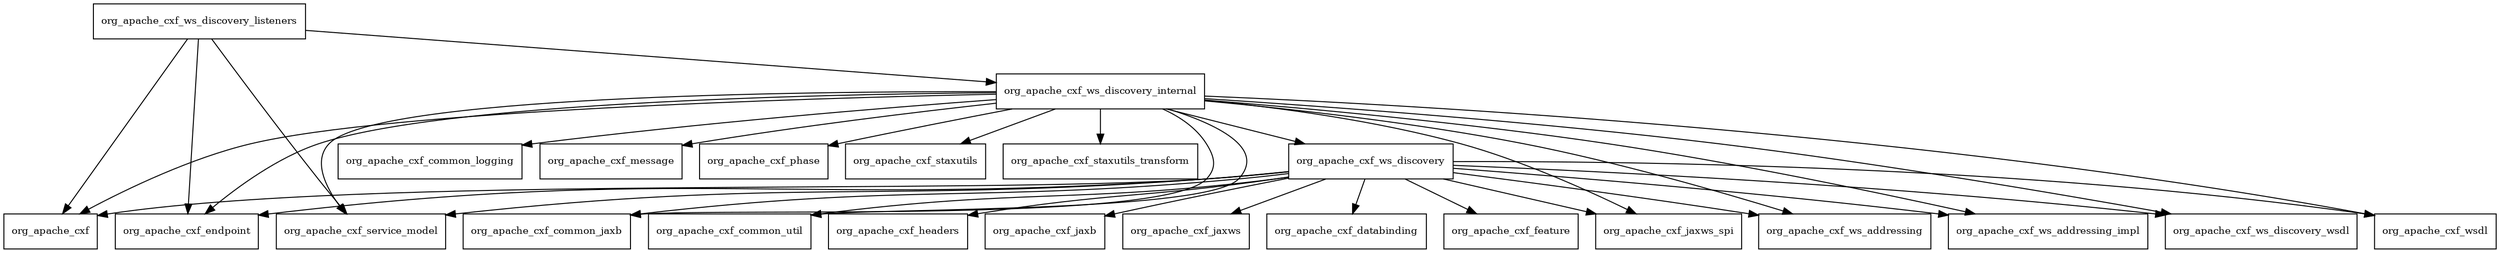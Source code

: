digraph cxf_services_ws_discovery_api_2_7_11_redhat_3_package_dependencies {
  node [shape = box, fontsize=10.0];
  org_apache_cxf_ws_discovery -> org_apache_cxf;
  org_apache_cxf_ws_discovery -> org_apache_cxf_common_jaxb;
  org_apache_cxf_ws_discovery -> org_apache_cxf_common_util;
  org_apache_cxf_ws_discovery -> org_apache_cxf_databinding;
  org_apache_cxf_ws_discovery -> org_apache_cxf_endpoint;
  org_apache_cxf_ws_discovery -> org_apache_cxf_feature;
  org_apache_cxf_ws_discovery -> org_apache_cxf_headers;
  org_apache_cxf_ws_discovery -> org_apache_cxf_jaxb;
  org_apache_cxf_ws_discovery -> org_apache_cxf_jaxws;
  org_apache_cxf_ws_discovery -> org_apache_cxf_jaxws_spi;
  org_apache_cxf_ws_discovery -> org_apache_cxf_service_model;
  org_apache_cxf_ws_discovery -> org_apache_cxf_ws_addressing;
  org_apache_cxf_ws_discovery -> org_apache_cxf_ws_addressing_impl;
  org_apache_cxf_ws_discovery -> org_apache_cxf_ws_discovery_wsdl;
  org_apache_cxf_ws_discovery -> org_apache_cxf_wsdl;
  org_apache_cxf_ws_discovery_internal -> org_apache_cxf;
  org_apache_cxf_ws_discovery_internal -> org_apache_cxf_common_jaxb;
  org_apache_cxf_ws_discovery_internal -> org_apache_cxf_common_logging;
  org_apache_cxf_ws_discovery_internal -> org_apache_cxf_common_util;
  org_apache_cxf_ws_discovery_internal -> org_apache_cxf_endpoint;
  org_apache_cxf_ws_discovery_internal -> org_apache_cxf_jaxws_spi;
  org_apache_cxf_ws_discovery_internal -> org_apache_cxf_message;
  org_apache_cxf_ws_discovery_internal -> org_apache_cxf_phase;
  org_apache_cxf_ws_discovery_internal -> org_apache_cxf_service_model;
  org_apache_cxf_ws_discovery_internal -> org_apache_cxf_staxutils;
  org_apache_cxf_ws_discovery_internal -> org_apache_cxf_staxutils_transform;
  org_apache_cxf_ws_discovery_internal -> org_apache_cxf_ws_addressing;
  org_apache_cxf_ws_discovery_internal -> org_apache_cxf_ws_addressing_impl;
  org_apache_cxf_ws_discovery_internal -> org_apache_cxf_ws_discovery;
  org_apache_cxf_ws_discovery_internal -> org_apache_cxf_ws_discovery_wsdl;
  org_apache_cxf_ws_discovery_internal -> org_apache_cxf_wsdl;
  org_apache_cxf_ws_discovery_listeners -> org_apache_cxf;
  org_apache_cxf_ws_discovery_listeners -> org_apache_cxf_endpoint;
  org_apache_cxf_ws_discovery_listeners -> org_apache_cxf_service_model;
  org_apache_cxf_ws_discovery_listeners -> org_apache_cxf_ws_discovery_internal;
}
